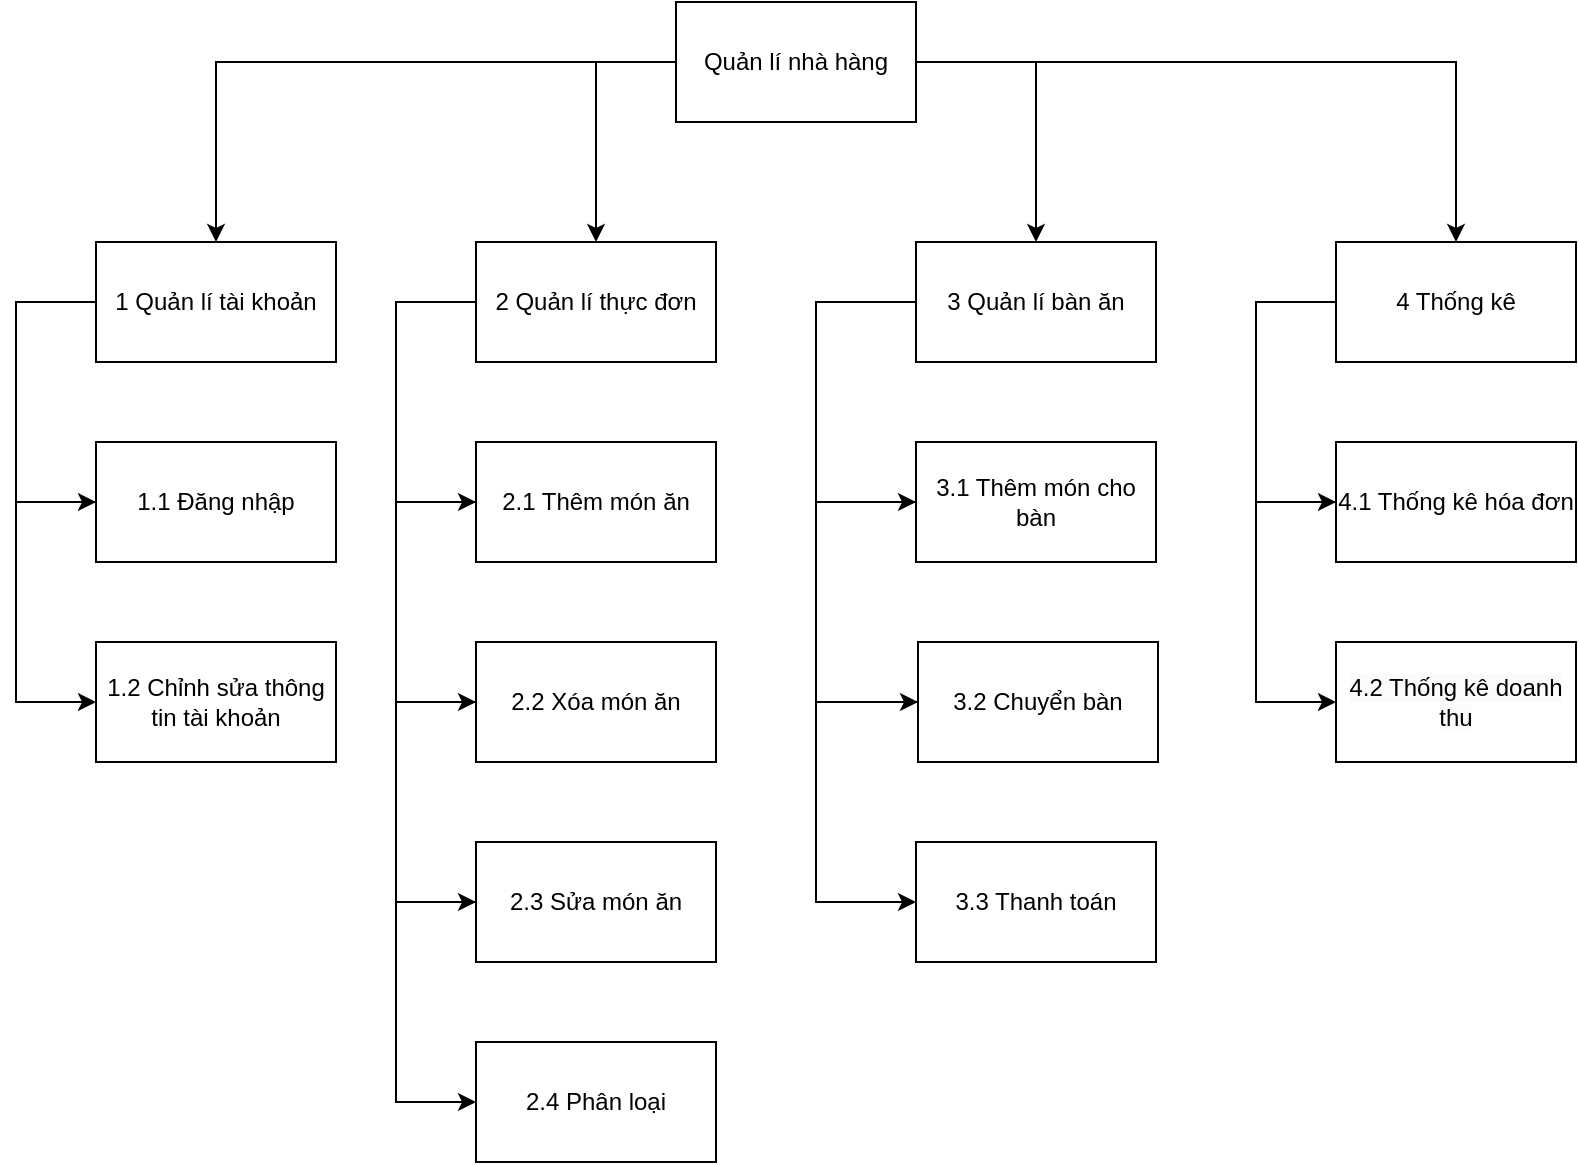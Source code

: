 <mxfile version="25.0.1">
  <diagram name="Page-1" id="BTItWqwSKvb3K1g-B8zO">
    <mxGraphModel dx="356" dy="709" grid="1" gridSize="10" guides="1" tooltips="1" connect="1" arrows="1" fold="1" page="1" pageScale="1" pageWidth="850" pageHeight="1100" math="0" shadow="0">
      <root>
        <mxCell id="0" />
        <mxCell id="1" parent="0" />
        <mxCell id="M-FUXwb7b4Ha2-UMELVv-4" value="" style="edgeStyle=orthogonalEdgeStyle;rounded=0;orthogonalLoop=1;jettySize=auto;html=1;" parent="1" source="M-FUXwb7b4Ha2-UMELVv-2" target="M-FUXwb7b4Ha2-UMELVv-3" edge="1">
          <mxGeometry relative="1" as="geometry" />
        </mxCell>
        <mxCell id="EAwZa9I1Bz_Tf6AWWox0-7" value="" style="edgeStyle=orthogonalEdgeStyle;rounded=0;orthogonalLoop=1;jettySize=auto;html=1;entryX=0.5;entryY=0;entryDx=0;entryDy=0;" parent="1" source="M-FUXwb7b4Ha2-UMELVv-2" target="EAwZa9I1Bz_Tf6AWWox0-6" edge="1">
          <mxGeometry relative="1" as="geometry">
            <Array as="points">
              <mxPoint x="340" y="70" />
            </Array>
          </mxGeometry>
        </mxCell>
        <mxCell id="EAwZa9I1Bz_Tf6AWWox0-17" value="" style="edgeStyle=orthogonalEdgeStyle;rounded=0;orthogonalLoop=1;jettySize=auto;html=1;entryX=0.5;entryY=0;entryDx=0;entryDy=0;" parent="1" source="M-FUXwb7b4Ha2-UMELVv-2" target="EAwZa9I1Bz_Tf6AWWox0-16" edge="1">
          <mxGeometry relative="1" as="geometry">
            <Array as="points">
              <mxPoint x="560" y="70" />
            </Array>
          </mxGeometry>
        </mxCell>
        <mxCell id="EAwZa9I1Bz_Tf6AWWox0-25" value="" style="edgeStyle=orthogonalEdgeStyle;rounded=0;orthogonalLoop=1;jettySize=auto;html=1;" parent="1" source="M-FUXwb7b4Ha2-UMELVv-2" target="EAwZa9I1Bz_Tf6AWWox0-24" edge="1">
          <mxGeometry relative="1" as="geometry" />
        </mxCell>
        <mxCell id="M-FUXwb7b4Ha2-UMELVv-2" value="Quản lí nhà hàng" style="rounded=0;whiteSpace=wrap;html=1;" parent="1" vertex="1">
          <mxGeometry x="380" y="40" width="120" height="60" as="geometry" />
        </mxCell>
        <mxCell id="EAwZa9I1Bz_Tf6AWWox0-3" value="" style="edgeStyle=orthogonalEdgeStyle;rounded=0;orthogonalLoop=1;jettySize=auto;html=1;" parent="1" source="M-FUXwb7b4Ha2-UMELVv-3" target="EAwZa9I1Bz_Tf6AWWox0-2" edge="1">
          <mxGeometry relative="1" as="geometry">
            <Array as="points">
              <mxPoint x="50" y="190" />
              <mxPoint x="50" y="290" />
            </Array>
          </mxGeometry>
        </mxCell>
        <mxCell id="M-FUXwb7b4Ha2-UMELVv-3" value="1 Quản lí tài khoản" style="whiteSpace=wrap;html=1;rounded=0;" parent="1" vertex="1">
          <mxGeometry x="90" y="160" width="120" height="60" as="geometry" />
        </mxCell>
        <mxCell id="EAwZa9I1Bz_Tf6AWWox0-5" value="" style="edgeStyle=orthogonalEdgeStyle;rounded=0;orthogonalLoop=1;jettySize=auto;html=1;" parent="1" source="EAwZa9I1Bz_Tf6AWWox0-2" target="EAwZa9I1Bz_Tf6AWWox0-4" edge="1">
          <mxGeometry relative="1" as="geometry">
            <Array as="points">
              <mxPoint x="50" y="290" />
              <mxPoint x="50" y="390" />
            </Array>
          </mxGeometry>
        </mxCell>
        <mxCell id="EAwZa9I1Bz_Tf6AWWox0-2" value="1.1 Đăng nhập" style="whiteSpace=wrap;html=1;rounded=0;" parent="1" vertex="1">
          <mxGeometry x="90" y="260" width="120" height="60" as="geometry" />
        </mxCell>
        <mxCell id="EAwZa9I1Bz_Tf6AWWox0-4" value="1.2 Chỉnh sửa thông tin tài khoản" style="whiteSpace=wrap;html=1;rounded=0;" parent="1" vertex="1">
          <mxGeometry x="90" y="360" width="120" height="60" as="geometry" />
        </mxCell>
        <mxCell id="EAwZa9I1Bz_Tf6AWWox0-9" value="" style="edgeStyle=orthogonalEdgeStyle;rounded=0;orthogonalLoop=1;jettySize=auto;html=1;" parent="1" source="EAwZa9I1Bz_Tf6AWWox0-6" target="EAwZa9I1Bz_Tf6AWWox0-8" edge="1">
          <mxGeometry relative="1" as="geometry">
            <Array as="points">
              <mxPoint x="240" y="190" />
              <mxPoint x="240" y="290" />
            </Array>
          </mxGeometry>
        </mxCell>
        <mxCell id="EAwZa9I1Bz_Tf6AWWox0-6" value="2 Quản lí thực đơn" style="whiteSpace=wrap;html=1;rounded=0;" parent="1" vertex="1">
          <mxGeometry x="280" y="160" width="120" height="60" as="geometry" />
        </mxCell>
        <mxCell id="EAwZa9I1Bz_Tf6AWWox0-11" value="" style="edgeStyle=orthogonalEdgeStyle;rounded=0;orthogonalLoop=1;jettySize=auto;html=1;" parent="1" source="EAwZa9I1Bz_Tf6AWWox0-8" target="EAwZa9I1Bz_Tf6AWWox0-10" edge="1">
          <mxGeometry relative="1" as="geometry">
            <Array as="points">
              <mxPoint x="240" y="290" />
              <mxPoint x="240" y="390" />
            </Array>
          </mxGeometry>
        </mxCell>
        <mxCell id="EAwZa9I1Bz_Tf6AWWox0-8" value="2.1 Thêm món ăn" style="whiteSpace=wrap;html=1;rounded=0;" parent="1" vertex="1">
          <mxGeometry x="280" y="260" width="120" height="60" as="geometry" />
        </mxCell>
        <mxCell id="EAwZa9I1Bz_Tf6AWWox0-13" value="" style="edgeStyle=orthogonalEdgeStyle;rounded=0;orthogonalLoop=1;jettySize=auto;html=1;" parent="1" source="EAwZa9I1Bz_Tf6AWWox0-10" target="EAwZa9I1Bz_Tf6AWWox0-12" edge="1">
          <mxGeometry relative="1" as="geometry">
            <Array as="points">
              <mxPoint x="240" y="390" />
              <mxPoint x="240" y="490" />
            </Array>
          </mxGeometry>
        </mxCell>
        <mxCell id="EAwZa9I1Bz_Tf6AWWox0-10" value="2.2 Xóa món ăn" style="whiteSpace=wrap;html=1;rounded=0;" parent="1" vertex="1">
          <mxGeometry x="280" y="360" width="120" height="60" as="geometry" />
        </mxCell>
        <mxCell id="kQVhtywgUNZpqoWh4ek5-2" value="" style="edgeStyle=orthogonalEdgeStyle;rounded=0;orthogonalLoop=1;jettySize=auto;html=1;" edge="1" parent="1" source="EAwZa9I1Bz_Tf6AWWox0-12" target="kQVhtywgUNZpqoWh4ek5-1">
          <mxGeometry relative="1" as="geometry">
            <Array as="points">
              <mxPoint x="240" y="490" />
              <mxPoint x="240" y="590" />
            </Array>
          </mxGeometry>
        </mxCell>
        <mxCell id="EAwZa9I1Bz_Tf6AWWox0-12" value="2.3 Sửa món ăn" style="whiteSpace=wrap;html=1;rounded=0;" parent="1" vertex="1">
          <mxGeometry x="280" y="460" width="120" height="60" as="geometry" />
        </mxCell>
        <mxCell id="EAwZa9I1Bz_Tf6AWWox0-19" value="" style="edgeStyle=orthogonalEdgeStyle;rounded=0;orthogonalLoop=1;jettySize=auto;html=1;" parent="1" source="EAwZa9I1Bz_Tf6AWWox0-16" target="EAwZa9I1Bz_Tf6AWWox0-18" edge="1">
          <mxGeometry relative="1" as="geometry">
            <Array as="points">
              <mxPoint x="450" y="190" />
              <mxPoint x="450" y="290" />
            </Array>
          </mxGeometry>
        </mxCell>
        <mxCell id="EAwZa9I1Bz_Tf6AWWox0-16" value="3 Quản lí bàn ăn" style="whiteSpace=wrap;html=1;rounded=0;" parent="1" vertex="1">
          <mxGeometry x="500" y="160" width="120" height="60" as="geometry" />
        </mxCell>
        <mxCell id="EAwZa9I1Bz_Tf6AWWox0-21" value="" style="edgeStyle=orthogonalEdgeStyle;rounded=0;orthogonalLoop=1;jettySize=auto;html=1;" parent="1" source="EAwZa9I1Bz_Tf6AWWox0-18" target="EAwZa9I1Bz_Tf6AWWox0-20" edge="1">
          <mxGeometry relative="1" as="geometry">
            <Array as="points">
              <mxPoint x="450" y="290" />
              <mxPoint x="450" y="390" />
            </Array>
          </mxGeometry>
        </mxCell>
        <mxCell id="EAwZa9I1Bz_Tf6AWWox0-18" value="3.1 Thêm món cho bàn" style="whiteSpace=wrap;html=1;rounded=0;" parent="1" vertex="1">
          <mxGeometry x="500" y="260" width="120" height="60" as="geometry" />
        </mxCell>
        <mxCell id="EAwZa9I1Bz_Tf6AWWox0-23" value="" style="edgeStyle=orthogonalEdgeStyle;rounded=0;orthogonalLoop=1;jettySize=auto;html=1;" parent="1" source="EAwZa9I1Bz_Tf6AWWox0-20" target="EAwZa9I1Bz_Tf6AWWox0-22" edge="1">
          <mxGeometry relative="1" as="geometry">
            <Array as="points">
              <mxPoint x="450" y="390" />
              <mxPoint x="450" y="490" />
            </Array>
          </mxGeometry>
        </mxCell>
        <mxCell id="EAwZa9I1Bz_Tf6AWWox0-20" value="3.2 Chuyển bàn" style="whiteSpace=wrap;html=1;rounded=0;" parent="1" vertex="1">
          <mxGeometry x="501" y="360" width="120" height="60" as="geometry" />
        </mxCell>
        <mxCell id="EAwZa9I1Bz_Tf6AWWox0-22" value="3.3 Thanh toán" style="whiteSpace=wrap;html=1;rounded=0;" parent="1" vertex="1">
          <mxGeometry x="500" y="460" width="120" height="60" as="geometry" />
        </mxCell>
        <mxCell id="kQVhtywgUNZpqoWh4ek5-3" value="" style="edgeStyle=orthogonalEdgeStyle;rounded=0;orthogonalLoop=1;jettySize=auto;html=1;" edge="1" parent="1" source="EAwZa9I1Bz_Tf6AWWox0-24" target="EAwZa9I1Bz_Tf6AWWox0-28">
          <mxGeometry relative="1" as="geometry">
            <Array as="points">
              <mxPoint x="670" y="190" />
              <mxPoint x="670" y="290" />
            </Array>
          </mxGeometry>
        </mxCell>
        <mxCell id="EAwZa9I1Bz_Tf6AWWox0-24" value="4 Thống kê" style="whiteSpace=wrap;html=1;rounded=0;" parent="1" vertex="1">
          <mxGeometry x="710" y="160" width="120" height="60" as="geometry" />
        </mxCell>
        <mxCell id="kQVhtywgUNZpqoWh4ek5-5" value="" style="edgeStyle=orthogonalEdgeStyle;rounded=0;orthogonalLoop=1;jettySize=auto;html=1;" edge="1" parent="1" source="EAwZa9I1Bz_Tf6AWWox0-28" target="kQVhtywgUNZpqoWh4ek5-4">
          <mxGeometry relative="1" as="geometry">
            <Array as="points">
              <mxPoint x="670" y="290" />
              <mxPoint x="670" y="390" />
            </Array>
          </mxGeometry>
        </mxCell>
        <mxCell id="EAwZa9I1Bz_Tf6AWWox0-28" value="4.1 Thống kê hóa đơn" style="whiteSpace=wrap;html=1;rounded=0;" parent="1" vertex="1">
          <mxGeometry x="710" y="260" width="120" height="60" as="geometry" />
        </mxCell>
        <mxCell id="kQVhtywgUNZpqoWh4ek5-1" value="2.4 Phân loại" style="whiteSpace=wrap;html=1;rounded=0;" vertex="1" parent="1">
          <mxGeometry x="280" y="560" width="120" height="60" as="geometry" />
        </mxCell>
        <mxCell id="kQVhtywgUNZpqoWh4ek5-4" value="&lt;br&gt;&lt;span style=&quot;color: rgb(0, 0, 0); font-family: Helvetica; font-size: 12px; font-style: normal; font-variant-ligatures: normal; font-variant-caps: normal; font-weight: 400; letter-spacing: normal; orphans: 2; text-align: center; text-indent: 0px; text-transform: none; widows: 2; word-spacing: 0px; -webkit-text-stroke-width: 0px; white-space: normal; background-color: rgb(251, 251, 251); text-decoration-thickness: initial; text-decoration-style: initial; text-decoration-color: initial; display: inline !important; float: none;&quot;&gt;4.2 Thống kê doanh thu&lt;/span&gt;&lt;div&gt;&lt;br/&gt;&lt;/div&gt;" style="whiteSpace=wrap;html=1;rounded=0;" vertex="1" parent="1">
          <mxGeometry x="710" y="360" width="120" height="60" as="geometry" />
        </mxCell>
      </root>
    </mxGraphModel>
  </diagram>
</mxfile>
